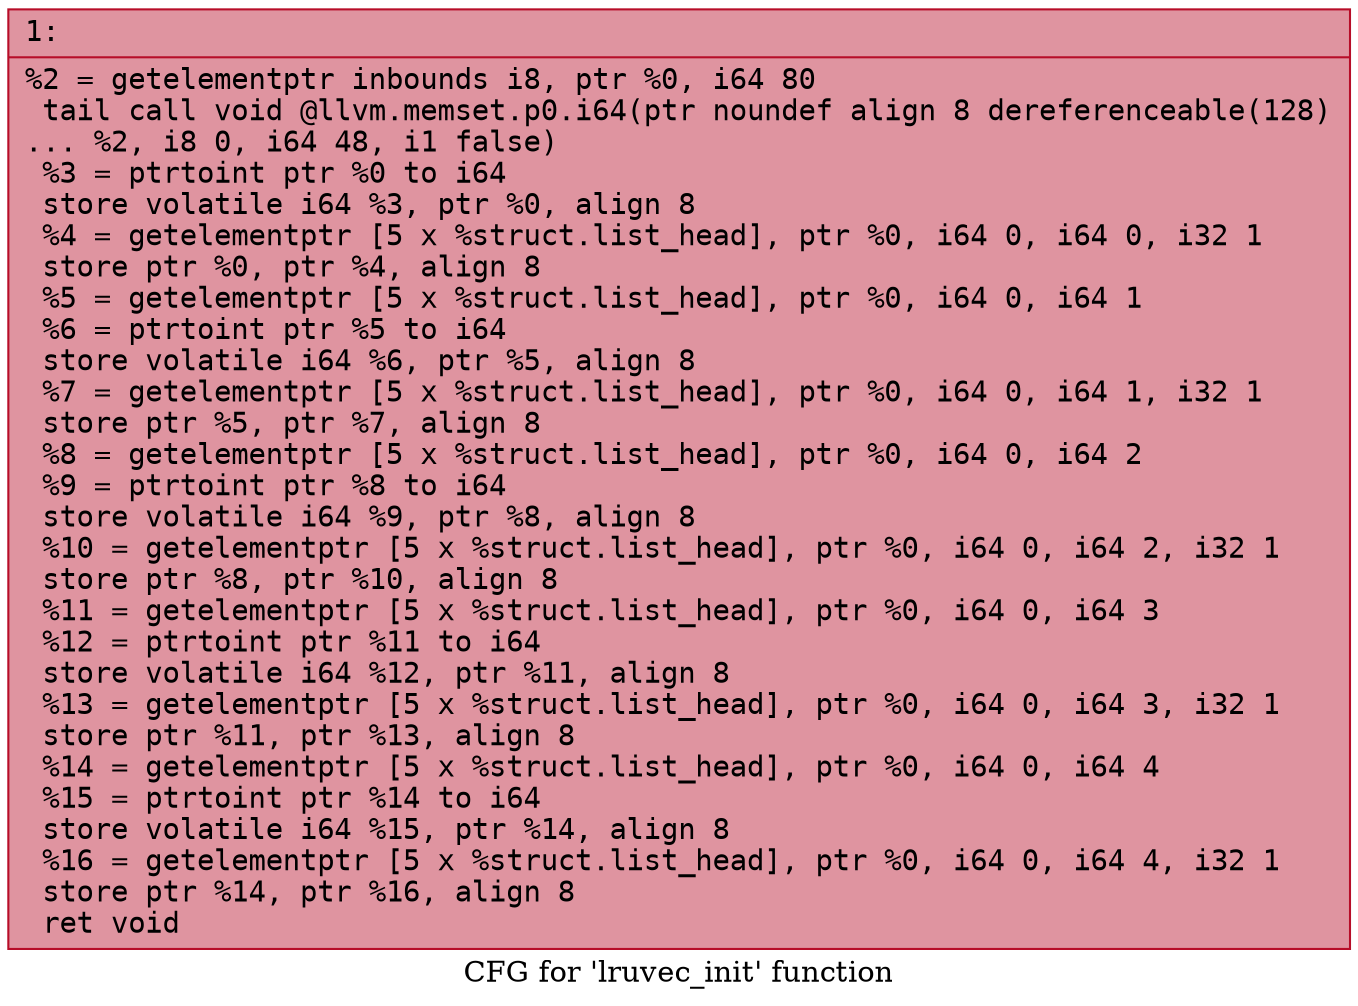 digraph "CFG for 'lruvec_init' function" {
	label="CFG for 'lruvec_init' function";

	Node0x56462c37e930 [shape=record,color="#b70d28ff", style=filled, fillcolor="#b70d2870" fontname="Courier",label="{1:\l|  %2 = getelementptr inbounds i8, ptr %0, i64 80\l  tail call void @llvm.memset.p0.i64(ptr noundef align 8 dereferenceable(128)\l... %2, i8 0, i64 48, i1 false)\l  %3 = ptrtoint ptr %0 to i64\l  store volatile i64 %3, ptr %0, align 8\l  %4 = getelementptr [5 x %struct.list_head], ptr %0, i64 0, i64 0, i32 1\l  store ptr %0, ptr %4, align 8\l  %5 = getelementptr [5 x %struct.list_head], ptr %0, i64 0, i64 1\l  %6 = ptrtoint ptr %5 to i64\l  store volatile i64 %6, ptr %5, align 8\l  %7 = getelementptr [5 x %struct.list_head], ptr %0, i64 0, i64 1, i32 1\l  store ptr %5, ptr %7, align 8\l  %8 = getelementptr [5 x %struct.list_head], ptr %0, i64 0, i64 2\l  %9 = ptrtoint ptr %8 to i64\l  store volatile i64 %9, ptr %8, align 8\l  %10 = getelementptr [5 x %struct.list_head], ptr %0, i64 0, i64 2, i32 1\l  store ptr %8, ptr %10, align 8\l  %11 = getelementptr [5 x %struct.list_head], ptr %0, i64 0, i64 3\l  %12 = ptrtoint ptr %11 to i64\l  store volatile i64 %12, ptr %11, align 8\l  %13 = getelementptr [5 x %struct.list_head], ptr %0, i64 0, i64 3, i32 1\l  store ptr %11, ptr %13, align 8\l  %14 = getelementptr [5 x %struct.list_head], ptr %0, i64 0, i64 4\l  %15 = ptrtoint ptr %14 to i64\l  store volatile i64 %15, ptr %14, align 8\l  %16 = getelementptr [5 x %struct.list_head], ptr %0, i64 0, i64 4, i32 1\l  store ptr %14, ptr %16, align 8\l  ret void\l}"];
}
